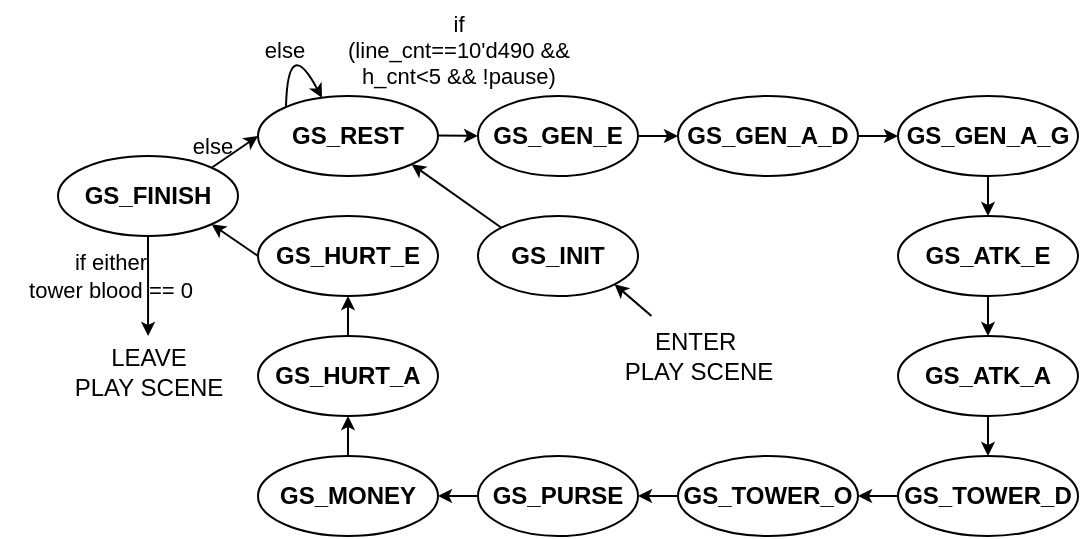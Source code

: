 <mxfile version="25.0.2">
  <diagram name="Page-1" id="2B9GJxbdLGew8XTMEFTR">
    <mxGraphModel dx="821" dy="594" grid="1" gridSize="10" guides="1" tooltips="1" connect="1" arrows="1" fold="1" page="1" pageScale="1" pageWidth="1920" pageHeight="1200" math="0" shadow="0">
      <root>
        <mxCell id="0" />
        <mxCell id="1" parent="0" />
        <mxCell id="Vs4XAJ_BChs48X_rtN48-39" style="edgeStyle=none;shape=connector;rounded=0;orthogonalLoop=1;jettySize=auto;html=1;exitX=0;exitY=0;exitDx=0;exitDy=0;entryX=1;entryY=1;entryDx=0;entryDy=0;strokeColor=default;align=center;verticalAlign=middle;fontFamily=Helvetica;fontSize=11;fontColor=default;labelBackgroundColor=default;startSize=4;endArrow=classic;endSize=4;" parent="1" source="Vs4XAJ_BChs48X_rtN48-1" target="Vs4XAJ_BChs48X_rtN48-2" edge="1">
          <mxGeometry relative="1" as="geometry" />
        </mxCell>
        <mxCell id="Vs4XAJ_BChs48X_rtN48-1" value="&lt;b&gt;GS_INIT&lt;/b&gt;" style="ellipse;whiteSpace=wrap;html=1;" parent="1" vertex="1">
          <mxGeometry x="270" y="200" width="80" height="40" as="geometry" />
        </mxCell>
        <mxCell id="Vs4XAJ_BChs48X_rtN48-2" value="&lt;b&gt;GS_REST&lt;/b&gt;" style="ellipse;whiteSpace=wrap;html=1;" parent="1" vertex="1">
          <mxGeometry x="160" y="140" width="90" height="40" as="geometry" />
        </mxCell>
        <mxCell id="Vs4XAJ_BChs48X_rtN48-21" style="edgeStyle=none;shape=connector;rounded=0;orthogonalLoop=1;jettySize=auto;html=1;exitX=1;exitY=0.5;exitDx=0;exitDy=0;entryX=0;entryY=0.5;entryDx=0;entryDy=0;strokeColor=default;align=center;verticalAlign=middle;fontFamily=Helvetica;fontSize=11;fontColor=default;labelBackgroundColor=default;startSize=4;endArrow=classic;endSize=4;" parent="1" source="Vs4XAJ_BChs48X_rtN48-3" target="Vs4XAJ_BChs48X_rtN48-4" edge="1">
          <mxGeometry relative="1" as="geometry" />
        </mxCell>
        <mxCell id="Vs4XAJ_BChs48X_rtN48-3" value="&lt;b&gt;GS_GEN_E&lt;/b&gt;" style="ellipse;whiteSpace=wrap;html=1;" parent="1" vertex="1">
          <mxGeometry x="270" y="140" width="80" height="40" as="geometry" />
        </mxCell>
        <mxCell id="Vs4XAJ_BChs48X_rtN48-22" style="edgeStyle=none;shape=connector;rounded=0;orthogonalLoop=1;jettySize=auto;html=1;exitX=1;exitY=0.5;exitDx=0;exitDy=0;entryX=0;entryY=0.5;entryDx=0;entryDy=0;strokeColor=default;align=center;verticalAlign=middle;fontFamily=Helvetica;fontSize=11;fontColor=default;labelBackgroundColor=default;startSize=4;endArrow=classic;endSize=4;" parent="1" source="Vs4XAJ_BChs48X_rtN48-4" target="Vs4XAJ_BChs48X_rtN48-5" edge="1">
          <mxGeometry relative="1" as="geometry" />
        </mxCell>
        <mxCell id="Vs4XAJ_BChs48X_rtN48-4" value="&lt;b&gt;GS_GEN_A_D&lt;/b&gt;" style="ellipse;whiteSpace=wrap;html=1;" parent="1" vertex="1">
          <mxGeometry x="370" y="140" width="90" height="40" as="geometry" />
        </mxCell>
        <mxCell id="Vs4XAJ_BChs48X_rtN48-23" style="edgeStyle=none;shape=connector;rounded=0;orthogonalLoop=1;jettySize=auto;html=1;exitX=0.5;exitY=1;exitDx=0;exitDy=0;entryX=0.5;entryY=0;entryDx=0;entryDy=0;strokeColor=default;align=center;verticalAlign=middle;fontFamily=Helvetica;fontSize=11;fontColor=default;labelBackgroundColor=default;startSize=4;endArrow=classic;endSize=4;" parent="1" source="Vs4XAJ_BChs48X_rtN48-5" target="Vs4XAJ_BChs48X_rtN48-6" edge="1">
          <mxGeometry relative="1" as="geometry" />
        </mxCell>
        <mxCell id="Vs4XAJ_BChs48X_rtN48-5" value="&lt;b&gt;GS_GEN_A_G&lt;/b&gt;" style="ellipse;whiteSpace=wrap;html=1;" parent="1" vertex="1">
          <mxGeometry x="480" y="140" width="90" height="40" as="geometry" />
        </mxCell>
        <mxCell id="Vs4XAJ_BChs48X_rtN48-24" style="edgeStyle=none;shape=connector;rounded=0;orthogonalLoop=1;jettySize=auto;html=1;exitX=0.5;exitY=1;exitDx=0;exitDy=0;entryX=0.5;entryY=0;entryDx=0;entryDy=0;strokeColor=default;align=center;verticalAlign=middle;fontFamily=Helvetica;fontSize=11;fontColor=default;labelBackgroundColor=default;startSize=4;endArrow=classic;endSize=4;" parent="1" source="Vs4XAJ_BChs48X_rtN48-6" target="Vs4XAJ_BChs48X_rtN48-7" edge="1">
          <mxGeometry relative="1" as="geometry" />
        </mxCell>
        <mxCell id="Vs4XAJ_BChs48X_rtN48-6" value="&lt;b&gt;GS_ATK_E&lt;/b&gt;" style="ellipse;whiteSpace=wrap;html=1;" parent="1" vertex="1">
          <mxGeometry x="480" y="200" width="90" height="40" as="geometry" />
        </mxCell>
        <mxCell id="Vs4XAJ_BChs48X_rtN48-25" style="edgeStyle=none;shape=connector;rounded=0;orthogonalLoop=1;jettySize=auto;html=1;exitX=0.5;exitY=1;exitDx=0;exitDy=0;strokeColor=default;align=center;verticalAlign=middle;fontFamily=Helvetica;fontSize=11;fontColor=default;labelBackgroundColor=default;startSize=4;endArrow=classic;endSize=4;" parent="1" source="Vs4XAJ_BChs48X_rtN48-7" target="Vs4XAJ_BChs48X_rtN48-8" edge="1">
          <mxGeometry relative="1" as="geometry" />
        </mxCell>
        <mxCell id="Vs4XAJ_BChs48X_rtN48-7" value="&lt;b&gt;GS_ATK_A&lt;/b&gt;" style="ellipse;whiteSpace=wrap;html=1;" parent="1" vertex="1">
          <mxGeometry x="480" y="260" width="90" height="40" as="geometry" />
        </mxCell>
        <mxCell id="Vs4XAJ_BChs48X_rtN48-26" style="edgeStyle=none;shape=connector;rounded=0;orthogonalLoop=1;jettySize=auto;html=1;exitX=0;exitY=0.5;exitDx=0;exitDy=0;entryX=1;entryY=0.5;entryDx=0;entryDy=0;strokeColor=default;align=center;verticalAlign=middle;fontFamily=Helvetica;fontSize=11;fontColor=default;labelBackgroundColor=default;startSize=4;endArrow=classic;endSize=4;" parent="1" source="Vs4XAJ_BChs48X_rtN48-8" target="Vs4XAJ_BChs48X_rtN48-9" edge="1">
          <mxGeometry relative="1" as="geometry" />
        </mxCell>
        <mxCell id="Vs4XAJ_BChs48X_rtN48-8" value="&lt;b&gt;GS_TOWER_D&lt;/b&gt;" style="ellipse;whiteSpace=wrap;html=1;" parent="1" vertex="1">
          <mxGeometry x="480" y="320" width="90" height="40" as="geometry" />
        </mxCell>
        <mxCell id="Vs4XAJ_BChs48X_rtN48-27" style="edgeStyle=none;shape=connector;rounded=0;orthogonalLoop=1;jettySize=auto;html=1;exitX=0;exitY=0.5;exitDx=0;exitDy=0;entryX=1;entryY=0.5;entryDx=0;entryDy=0;strokeColor=default;align=center;verticalAlign=middle;fontFamily=Helvetica;fontSize=11;fontColor=default;labelBackgroundColor=default;startSize=4;endArrow=classic;endSize=4;" parent="1" source="Vs4XAJ_BChs48X_rtN48-9" target="Vs4XAJ_BChs48X_rtN48-11" edge="1">
          <mxGeometry relative="1" as="geometry" />
        </mxCell>
        <mxCell id="Vs4XAJ_BChs48X_rtN48-9" value="&lt;b&gt;GS_TOWER_O&lt;/b&gt;" style="ellipse;whiteSpace=wrap;html=1;" parent="1" vertex="1">
          <mxGeometry x="370" y="320" width="90" height="40" as="geometry" />
        </mxCell>
        <mxCell id="Vs4XAJ_BChs48X_rtN48-28" style="edgeStyle=none;shape=connector;rounded=0;orthogonalLoop=1;jettySize=auto;html=1;exitX=0;exitY=0.5;exitDx=0;exitDy=0;entryX=1;entryY=0.5;entryDx=0;entryDy=0;strokeColor=default;align=center;verticalAlign=middle;fontFamily=Helvetica;fontSize=11;fontColor=default;labelBackgroundColor=default;startSize=4;endArrow=classic;endSize=4;" parent="1" source="Vs4XAJ_BChs48X_rtN48-11" target="Vs4XAJ_BChs48X_rtN48-12" edge="1">
          <mxGeometry relative="1" as="geometry" />
        </mxCell>
        <mxCell id="Vs4XAJ_BChs48X_rtN48-11" value="&lt;b&gt;GS_PURSE&lt;/b&gt;" style="ellipse;whiteSpace=wrap;html=1;" parent="1" vertex="1">
          <mxGeometry x="270" y="320" width="80" height="40" as="geometry" />
        </mxCell>
        <mxCell id="Vs4XAJ_BChs48X_rtN48-29" style="edgeStyle=none;shape=connector;rounded=0;orthogonalLoop=1;jettySize=auto;html=1;exitX=0.5;exitY=0;exitDx=0;exitDy=0;entryX=0.5;entryY=1;entryDx=0;entryDy=0;strokeColor=default;align=center;verticalAlign=middle;fontFamily=Helvetica;fontSize=11;fontColor=default;labelBackgroundColor=default;startSize=4;endArrow=classic;endSize=4;" parent="1" source="Vs4XAJ_BChs48X_rtN48-12" target="Vs4XAJ_BChs48X_rtN48-14" edge="1">
          <mxGeometry relative="1" as="geometry" />
        </mxCell>
        <mxCell id="Vs4XAJ_BChs48X_rtN48-12" value="&lt;b&gt;GS_MONEY&lt;/b&gt;" style="ellipse;whiteSpace=wrap;html=1;" parent="1" vertex="1">
          <mxGeometry x="160" y="320" width="90" height="40" as="geometry" />
        </mxCell>
        <mxCell id="Vs4XAJ_BChs48X_rtN48-32" style="edgeStyle=none;shape=connector;rounded=0;orthogonalLoop=1;jettySize=auto;html=1;exitX=0;exitY=0.5;exitDx=0;exitDy=0;entryX=1;entryY=1;entryDx=0;entryDy=0;strokeColor=default;align=center;verticalAlign=middle;fontFamily=Helvetica;fontSize=11;fontColor=default;labelBackgroundColor=default;startSize=4;endArrow=classic;endSize=4;" parent="1" source="Vs4XAJ_BChs48X_rtN48-13" target="Vs4XAJ_BChs48X_rtN48-16" edge="1">
          <mxGeometry relative="1" as="geometry" />
        </mxCell>
        <mxCell id="Vs4XAJ_BChs48X_rtN48-13" value="&lt;b&gt;GS_HURT_E&lt;/b&gt;" style="ellipse;whiteSpace=wrap;html=1;" parent="1" vertex="1">
          <mxGeometry x="160" y="200" width="90" height="40" as="geometry" />
        </mxCell>
        <mxCell id="Vs4XAJ_BChs48X_rtN48-30" style="edgeStyle=none;shape=connector;rounded=0;orthogonalLoop=1;jettySize=auto;html=1;exitX=0.5;exitY=0;exitDx=0;exitDy=0;strokeColor=default;align=center;verticalAlign=middle;fontFamily=Helvetica;fontSize=11;fontColor=default;labelBackgroundColor=default;startSize=4;endArrow=classic;endSize=4;" parent="1" source="Vs4XAJ_BChs48X_rtN48-14" target="Vs4XAJ_BChs48X_rtN48-13" edge="1">
          <mxGeometry relative="1" as="geometry" />
        </mxCell>
        <mxCell id="Vs4XAJ_BChs48X_rtN48-14" value="&lt;b&gt;GS_HURT_A&lt;/b&gt;" style="ellipse;whiteSpace=wrap;html=1;" parent="1" vertex="1">
          <mxGeometry x="160" y="260" width="90" height="40" as="geometry" />
        </mxCell>
        <mxCell id="Vs4XAJ_BChs48X_rtN48-34" style="edgeStyle=none;shape=connector;rounded=0;orthogonalLoop=1;jettySize=auto;html=1;exitX=1;exitY=0;exitDx=0;exitDy=0;entryX=0;entryY=0.5;entryDx=0;entryDy=0;strokeColor=default;align=center;verticalAlign=middle;fontFamily=Helvetica;fontSize=11;fontColor=default;labelBackgroundColor=default;startSize=4;endArrow=classic;endSize=4;" parent="1" source="Vs4XAJ_BChs48X_rtN48-16" target="Vs4XAJ_BChs48X_rtN48-2" edge="1">
          <mxGeometry relative="1" as="geometry" />
        </mxCell>
        <mxCell id="Vs4XAJ_BChs48X_rtN48-35" style="edgeStyle=none;shape=connector;rounded=0;orthogonalLoop=1;jettySize=auto;html=1;exitX=0.5;exitY=1;exitDx=0;exitDy=0;strokeColor=default;align=center;verticalAlign=middle;fontFamily=Helvetica;fontSize=11;fontColor=default;labelBackgroundColor=default;startSize=4;endArrow=classic;endSize=4;" parent="1" source="Vs4XAJ_BChs48X_rtN48-16" edge="1">
          <mxGeometry relative="1" as="geometry">
            <mxPoint x="105.059" y="260" as="targetPoint" />
          </mxGeometry>
        </mxCell>
        <mxCell id="Vs4XAJ_BChs48X_rtN48-16" value="&lt;b&gt;GS_FINISH&lt;/b&gt;" style="ellipse;whiteSpace=wrap;html=1;" parent="1" vertex="1">
          <mxGeometry x="60" y="170" width="90" height="40" as="geometry" />
        </mxCell>
        <mxCell id="Vs4XAJ_BChs48X_rtN48-17" value="" style="endArrow=classic;html=1;rounded=0;endSize=4;startSize=4;entryX=1;entryY=1;entryDx=0;entryDy=0;" parent="1" source="Vs4XAJ_BChs48X_rtN48-18" target="Vs4XAJ_BChs48X_rtN48-1" edge="1">
          <mxGeometry width="50" height="50" relative="1" as="geometry">
            <mxPoint x="390" y="290" as="sourcePoint" />
            <mxPoint x="430" y="290" as="targetPoint" />
          </mxGeometry>
        </mxCell>
        <mxCell id="Vs4XAJ_BChs48X_rtN48-18" value="ENTER&amp;nbsp;&lt;div&gt;PLAY SCENE&lt;/div&gt;" style="text;html=1;align=center;verticalAlign=middle;resizable=0;points=[];autosize=1;strokeColor=none;fillColor=none;" parent="1" vertex="1">
          <mxGeometry x="330" y="250" width="100" height="40" as="geometry" />
        </mxCell>
        <mxCell id="Vs4XAJ_BChs48X_rtN48-20" value="" style="endArrow=classic;html=1;rounded=0;endSize=4;entryX=0;entryY=0.5;entryDx=0;entryDy=0;" parent="1" target="Vs4XAJ_BChs48X_rtN48-3" edge="1">
          <mxGeometry width="50" height="50" relative="1" as="geometry">
            <mxPoint x="250" y="159.73" as="sourcePoint" />
            <mxPoint x="260" y="160" as="targetPoint" />
          </mxGeometry>
        </mxCell>
        <mxCell id="Vs4XAJ_BChs48X_rtN48-33" style="edgeStyle=none;shape=connector;rounded=0;orthogonalLoop=1;jettySize=auto;html=1;exitX=1;exitY=0;exitDx=0;exitDy=0;strokeColor=default;align=center;verticalAlign=middle;fontFamily=Helvetica;fontSize=11;fontColor=default;labelBackgroundColor=default;startSize=4;endArrow=classic;endSize=4;" parent="1" source="Vs4XAJ_BChs48X_rtN48-16" target="Vs4XAJ_BChs48X_rtN48-16" edge="1">
          <mxGeometry relative="1" as="geometry" />
        </mxCell>
        <mxCell id="Vs4XAJ_BChs48X_rtN48-36" value="if either&lt;div&gt;tower blood == 0&lt;/div&gt;" style="text;html=1;align=center;verticalAlign=middle;resizable=0;points=[];autosize=1;strokeColor=none;fillColor=none;fontFamily=Helvetica;fontSize=11;fontColor=default;labelBackgroundColor=none;" parent="1" vertex="1">
          <mxGeometry x="31" y="210" width="110" height="40" as="geometry" />
        </mxCell>
        <mxCell id="Vs4XAJ_BChs48X_rtN48-37" value="LEAVE&lt;div&gt;PLAY SCENE&lt;/div&gt;" style="text;html=1;align=center;verticalAlign=middle;resizable=0;points=[];autosize=1;strokeColor=none;fillColor=none;" parent="1" vertex="1">
          <mxGeometry x="55" y="258" width="100" height="40" as="geometry" />
        </mxCell>
        <mxCell id="Vs4XAJ_BChs48X_rtN48-38" value="else" style="text;html=1;align=center;verticalAlign=middle;resizable=0;points=[];autosize=1;strokeColor=none;fillColor=none;fontFamily=Helvetica;fontSize=11;fontColor=default;labelBackgroundColor=none;" parent="1" vertex="1">
          <mxGeometry x="117" y="150" width="40" height="30" as="geometry" />
        </mxCell>
        <mxCell id="Vs4XAJ_BChs48X_rtN48-40" value="" style="curved=1;endArrow=classic;html=1;rounded=0;strokeColor=default;align=center;verticalAlign=middle;fontFamily=Helvetica;fontSize=11;fontColor=default;labelBackgroundColor=default;startSize=4;endSize=4;" parent="1" edge="1">
          <mxGeometry width="50" height="50" relative="1" as="geometry">
            <mxPoint x="174" y="145" as="sourcePoint" />
            <mxPoint x="192" y="141" as="targetPoint" />
            <Array as="points">
              <mxPoint x="175" y="109" />
            </Array>
          </mxGeometry>
        </mxCell>
        <mxCell id="Vs4XAJ_BChs48X_rtN48-41" value="else" style="text;html=1;align=center;verticalAlign=middle;resizable=0;points=[];autosize=1;strokeColor=none;fillColor=none;fontFamily=Helvetica;fontSize=11;fontColor=default;labelBackgroundColor=default;" parent="1" vertex="1">
          <mxGeometry x="153" y="102" width="40" height="30" as="geometry" />
        </mxCell>
        <mxCell id="Vs4XAJ_BChs48X_rtN48-44" value="&lt;div&gt;if&lt;/div&gt;(line_cnt==10&#39;d490 &amp;amp;&amp;amp;&lt;div&gt;h_cnt&amp;lt;5 &amp;amp;&amp;amp; !pause)&lt;/div&gt;" style="text;html=1;align=center;verticalAlign=middle;resizable=0;points=[];autosize=1;strokeColor=none;fillColor=none;fontFamily=Helvetica;fontSize=11;fontColor=default;labelBackgroundColor=none;" parent="1" vertex="1">
          <mxGeometry x="195" y="92" width="130" height="50" as="geometry" />
        </mxCell>
      </root>
    </mxGraphModel>
  </diagram>
</mxfile>
